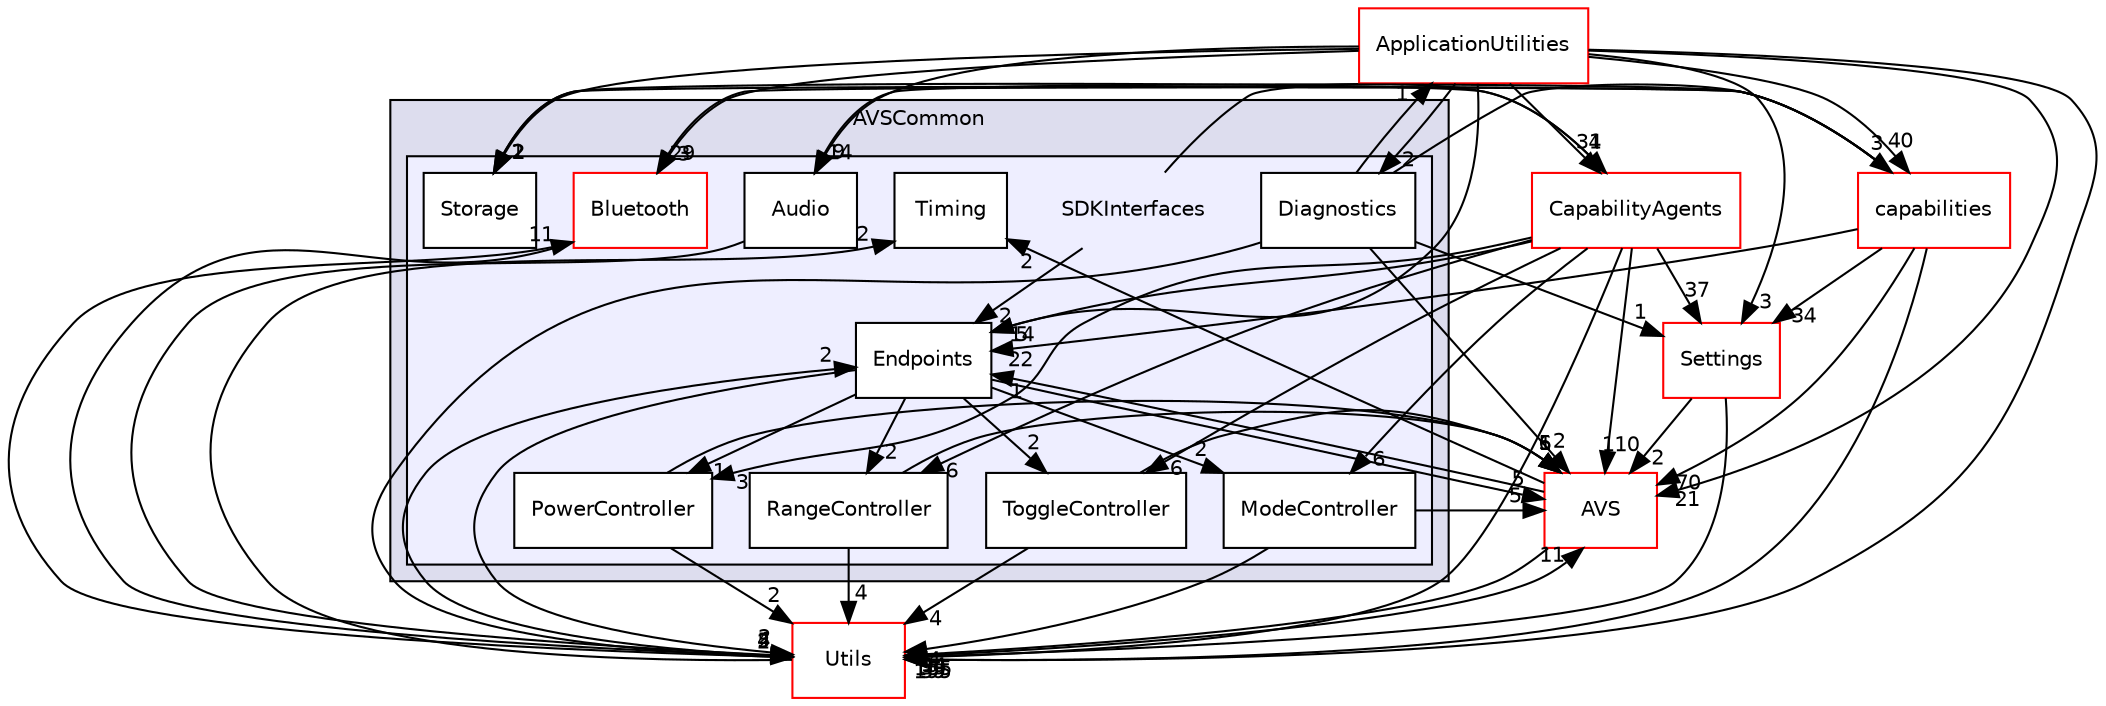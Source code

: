digraph "/workplace/avs-device-sdk/AVSCommon/SDKInterfaces/include/AVSCommon/SDKInterfaces" {
  compound=true
  node [ fontsize="10", fontname="Helvetica"];
  edge [ labelfontsize="10", labelfontname="Helvetica"];
  subgraph clusterdir_5021e1325decff0a465f80b9ba997f55 {
    graph [ bgcolor="#ddddee", pencolor="black", label="AVSCommon" fontname="Helvetica", fontsize="10", URL="dir_5021e1325decff0a465f80b9ba997f55.html"]
  subgraph clusterdir_304e5c5f242f015339c8e1473ae913b8 {
    graph [ bgcolor="#eeeeff", pencolor="black", label="" URL="dir_304e5c5f242f015339c8e1473ae913b8.html"];
    dir_304e5c5f242f015339c8e1473ae913b8 [shape=plaintext label="SDKInterfaces"];
    dir_14dc454c65c959153e71a0c89341b1c0 [shape=box label="Audio" color="black" fillcolor="white" style="filled" URL="dir_14dc454c65c959153e71a0c89341b1c0.html"];
    dir_462e612fa0184ceceefcdcbebe6a7811 [shape=box label="Bluetooth" color="red" fillcolor="white" style="filled" URL="dir_462e612fa0184ceceefcdcbebe6a7811.html"];
    dir_7f23aea2edb40f05731326ef1ba56735 [shape=box label="Diagnostics" color="black" fillcolor="white" style="filled" URL="dir_7f23aea2edb40f05731326ef1ba56735.html"];
    dir_07a931d9c312a53bfef4a5e4776cec11 [shape=box label="Endpoints" color="black" fillcolor="white" style="filled" URL="dir_07a931d9c312a53bfef4a5e4776cec11.html"];
    dir_6d350a2bf477bf2dbec6d11fdfbd459f [shape=box label="ModeController" color="black" fillcolor="white" style="filled" URL="dir_6d350a2bf477bf2dbec6d11fdfbd459f.html"];
    dir_45ef3e19a9311bc86a75db9bbd7c3afe [shape=box label="PowerController" color="black" fillcolor="white" style="filled" URL="dir_45ef3e19a9311bc86a75db9bbd7c3afe.html"];
    dir_c7cd8847209d6179aa7c0a0e45162700 [shape=box label="RangeController" color="black" fillcolor="white" style="filled" URL="dir_c7cd8847209d6179aa7c0a0e45162700.html"];
    dir_8d505cd0becb9581d30286b41b942598 [shape=box label="Storage" color="black" fillcolor="white" style="filled" URL="dir_8d505cd0becb9581d30286b41b942598.html"];
    dir_8b472446daf2a91000c3c2b682401be7 [shape=box label="Timing" color="black" fillcolor="white" style="filled" URL="dir_8b472446daf2a91000c3c2b682401be7.html"];
    dir_5db69fb232d9a903085243ee95c37f2c [shape=box label="ToggleController" color="black" fillcolor="white" style="filled" URL="dir_5db69fb232d9a903085243ee95c37f2c.html"];
  }
  }
  dir_748b5abbb33df61eda67007924a1a0cb [shape=box label="ApplicationUtilities" fillcolor="white" style="filled" color="red" URL="dir_748b5abbb33df61eda67007924a1a0cb.html"];
  dir_7cf910bd1d7603f12ef47ff650cec893 [shape=box label="CapabilityAgents" fillcolor="white" style="filled" color="red" URL="dir_7cf910bd1d7603f12ef47ff650cec893.html"];
  dir_80711c2a226d5fced33fce22558d3784 [shape=box label="AVS" fillcolor="white" style="filled" color="red" URL="dir_80711c2a226d5fced33fce22558d3784.html"];
  dir_49dd3d9ac5586189aa170bac46425b9c [shape=box label="Utils" fillcolor="white" style="filled" color="red" URL="dir_49dd3d9ac5586189aa170bac46425b9c.html"];
  dir_8ae0dd75af039a94f4269584fb8eef13 [shape=box label="Settings" fillcolor="white" style="filled" color="red" URL="dir_8ae0dd75af039a94f4269584fb8eef13.html"];
  dir_55f1e16e469d547c636a522dac21b8a1 [shape=box label="capabilities" fillcolor="white" style="filled" color="red" URL="dir_55f1e16e469d547c636a522dac21b8a1.html"];
  dir_748b5abbb33df61eda67007924a1a0cb->dir_14dc454c65c959153e71a0c89341b1c0 [headlabel="14", labeldistance=1.5 headhref="dir_000097_000142.html"];
  dir_748b5abbb33df61eda67007924a1a0cb->dir_7cf910bd1d7603f12ef47ff650cec893 [headlabel="34", labeldistance=1.5 headhref="dir_000097_000328.html"];
  dir_748b5abbb33df61eda67007924a1a0cb->dir_462e612fa0184ceceefcdcbebe6a7811 [headlabel="3", labeldistance=1.5 headhref="dir_000097_000160.html"];
  dir_748b5abbb33df61eda67007924a1a0cb->dir_80711c2a226d5fced33fce22558d3784 [headlabel="21", labeldistance=1.5 headhref="dir_000097_000127.html"];
  dir_748b5abbb33df61eda67007924a1a0cb->dir_8d505cd0becb9581d30286b41b942598 [headlabel="2", labeldistance=1.5 headhref="dir_000097_000167.html"];
  dir_748b5abbb33df61eda67007924a1a0cb->dir_49dd3d9ac5586189aa170bac46425b9c [headlabel="39", labeldistance=1.5 headhref="dir_000097_000151.html"];
  dir_748b5abbb33df61eda67007924a1a0cb->dir_8ae0dd75af039a94f4269584fb8eef13 [headlabel="3", labeldistance=1.5 headhref="dir_000097_000539.html"];
  dir_748b5abbb33df61eda67007924a1a0cb->dir_07a931d9c312a53bfef4a5e4776cec11 [headlabel="5", labeldistance=1.5 headhref="dir_000097_000163.html"];
  dir_748b5abbb33df61eda67007924a1a0cb->dir_55f1e16e469d547c636a522dac21b8a1 [headlabel="40", labeldistance=1.5 headhref="dir_000097_000133.html"];
  dir_748b5abbb33df61eda67007924a1a0cb->dir_7f23aea2edb40f05731326ef1ba56735 [headlabel="2", labeldistance=1.5 headhref="dir_000097_000162.html"];
  dir_14dc454c65c959153e71a0c89341b1c0->dir_49dd3d9ac5586189aa170bac46425b9c [headlabel="4", labeldistance=1.5 headhref="dir_000142_000151.html"];
  dir_7cf910bd1d7603f12ef47ff650cec893->dir_45ef3e19a9311bc86a75db9bbd7c3afe [headlabel="3", labeldistance=1.5 headhref="dir_000328_000165.html"];
  dir_7cf910bd1d7603f12ef47ff650cec893->dir_80711c2a226d5fced33fce22558d3784 [headlabel="110", labeldistance=1.5 headhref="dir_000328_000127.html"];
  dir_7cf910bd1d7603f12ef47ff650cec893->dir_8d505cd0becb9581d30286b41b942598 [headlabel="1", labeldistance=1.5 headhref="dir_000328_000167.html"];
  dir_7cf910bd1d7603f12ef47ff650cec893->dir_6d350a2bf477bf2dbec6d11fdfbd459f [headlabel="6", labeldistance=1.5 headhref="dir_000328_000164.html"];
  dir_7cf910bd1d7603f12ef47ff650cec893->dir_c7cd8847209d6179aa7c0a0e45162700 [headlabel="6", labeldistance=1.5 headhref="dir_000328_000166.html"];
  dir_7cf910bd1d7603f12ef47ff650cec893->dir_49dd3d9ac5586189aa170bac46425b9c [headlabel="155", labeldistance=1.5 headhref="dir_000328_000151.html"];
  dir_7cf910bd1d7603f12ef47ff650cec893->dir_8ae0dd75af039a94f4269584fb8eef13 [headlabel="37", labeldistance=1.5 headhref="dir_000328_000539.html"];
  dir_7cf910bd1d7603f12ef47ff650cec893->dir_07a931d9c312a53bfef4a5e4776cec11 [headlabel="14", labeldistance=1.5 headhref="dir_000328_000163.html"];
  dir_7cf910bd1d7603f12ef47ff650cec893->dir_5db69fb232d9a903085243ee95c37f2c [headlabel="6", labeldistance=1.5 headhref="dir_000328_000169.html"];
  dir_45ef3e19a9311bc86a75db9bbd7c3afe->dir_80711c2a226d5fced33fce22558d3784 [headlabel="1", labeldistance=1.5 headhref="dir_000165_000127.html"];
  dir_45ef3e19a9311bc86a75db9bbd7c3afe->dir_49dd3d9ac5586189aa170bac46425b9c [headlabel="2", labeldistance=1.5 headhref="dir_000165_000151.html"];
  dir_304e5c5f242f015339c8e1473ae913b8->dir_7cf910bd1d7603f12ef47ff650cec893 [headlabel="1", labeldistance=1.5 headhref="dir_000141_000328.html"];
  dir_304e5c5f242f015339c8e1473ae913b8->dir_07a931d9c312a53bfef4a5e4776cec11 [headlabel="2", labeldistance=1.5 headhref="dir_000141_000163.html"];
  dir_462e612fa0184ceceefcdcbebe6a7811->dir_49dd3d9ac5586189aa170bac46425b9c [headlabel="5", labeldistance=1.5 headhref="dir_000160_000151.html"];
  dir_80711c2a226d5fced33fce22558d3784->dir_8b472446daf2a91000c3c2b682401be7 [headlabel="2", labeldistance=1.5 headhref="dir_000127_000168.html"];
  dir_80711c2a226d5fced33fce22558d3784->dir_49dd3d9ac5586189aa170bac46425b9c [headlabel="94", labeldistance=1.5 headhref="dir_000127_000151.html"];
  dir_80711c2a226d5fced33fce22558d3784->dir_07a931d9c312a53bfef4a5e4776cec11 [headlabel="1", labeldistance=1.5 headhref="dir_000127_000163.html"];
  dir_6d350a2bf477bf2dbec6d11fdfbd459f->dir_80711c2a226d5fced33fce22558d3784 [headlabel="5", labeldistance=1.5 headhref="dir_000164_000127.html"];
  dir_6d350a2bf477bf2dbec6d11fdfbd459f->dir_49dd3d9ac5586189aa170bac46425b9c [headlabel="4", labeldistance=1.5 headhref="dir_000164_000151.html"];
  dir_c7cd8847209d6179aa7c0a0e45162700->dir_80711c2a226d5fced33fce22558d3784 [headlabel="6", labeldistance=1.5 headhref="dir_000166_000127.html"];
  dir_c7cd8847209d6179aa7c0a0e45162700->dir_49dd3d9ac5586189aa170bac46425b9c [headlabel="4", labeldistance=1.5 headhref="dir_000166_000151.html"];
  dir_49dd3d9ac5586189aa170bac46425b9c->dir_462e612fa0184ceceefcdcbebe6a7811 [headlabel="11", labeldistance=1.5 headhref="dir_000151_000160.html"];
  dir_49dd3d9ac5586189aa170bac46425b9c->dir_80711c2a226d5fced33fce22558d3784 [headlabel="11", labeldistance=1.5 headhref="dir_000151_000127.html"];
  dir_49dd3d9ac5586189aa170bac46425b9c->dir_8b472446daf2a91000c3c2b682401be7 [headlabel="2", labeldistance=1.5 headhref="dir_000151_000168.html"];
  dir_49dd3d9ac5586189aa170bac46425b9c->dir_07a931d9c312a53bfef4a5e4776cec11 [headlabel="2", labeldistance=1.5 headhref="dir_000151_000163.html"];
  dir_8ae0dd75af039a94f4269584fb8eef13->dir_80711c2a226d5fced33fce22558d3784 [headlabel="2", labeldistance=1.5 headhref="dir_000539_000127.html"];
  dir_8ae0dd75af039a94f4269584fb8eef13->dir_49dd3d9ac5586189aa170bac46425b9c [headlabel="39", labeldistance=1.5 headhref="dir_000539_000151.html"];
  dir_07a931d9c312a53bfef4a5e4776cec11->dir_45ef3e19a9311bc86a75db9bbd7c3afe [headlabel="1", labeldistance=1.5 headhref="dir_000163_000165.html"];
  dir_07a931d9c312a53bfef4a5e4776cec11->dir_80711c2a226d5fced33fce22558d3784 [headlabel="5", labeldistance=1.5 headhref="dir_000163_000127.html"];
  dir_07a931d9c312a53bfef4a5e4776cec11->dir_6d350a2bf477bf2dbec6d11fdfbd459f [headlabel="2", labeldistance=1.5 headhref="dir_000163_000164.html"];
  dir_07a931d9c312a53bfef4a5e4776cec11->dir_c7cd8847209d6179aa7c0a0e45162700 [headlabel="2", labeldistance=1.5 headhref="dir_000163_000166.html"];
  dir_07a931d9c312a53bfef4a5e4776cec11->dir_49dd3d9ac5586189aa170bac46425b9c [headlabel="2", labeldistance=1.5 headhref="dir_000163_000151.html"];
  dir_07a931d9c312a53bfef4a5e4776cec11->dir_5db69fb232d9a903085243ee95c37f2c [headlabel="2", labeldistance=1.5 headhref="dir_000163_000169.html"];
  dir_5db69fb232d9a903085243ee95c37f2c->dir_80711c2a226d5fced33fce22558d3784 [headlabel="5", labeldistance=1.5 headhref="dir_000169_000127.html"];
  dir_5db69fb232d9a903085243ee95c37f2c->dir_49dd3d9ac5586189aa170bac46425b9c [headlabel="4", labeldistance=1.5 headhref="dir_000169_000151.html"];
  dir_55f1e16e469d547c636a522dac21b8a1->dir_14dc454c65c959153e71a0c89341b1c0 [headlabel="9", labeldistance=1.5 headhref="dir_000133_000142.html"];
  dir_55f1e16e469d547c636a522dac21b8a1->dir_462e612fa0184ceceefcdcbebe6a7811 [headlabel="29", labeldistance=1.5 headhref="dir_000133_000160.html"];
  dir_55f1e16e469d547c636a522dac21b8a1->dir_80711c2a226d5fced33fce22558d3784 [headlabel="70", labeldistance=1.5 headhref="dir_000133_000127.html"];
  dir_55f1e16e469d547c636a522dac21b8a1->dir_8d505cd0becb9581d30286b41b942598 [headlabel="2", labeldistance=1.5 headhref="dir_000133_000167.html"];
  dir_55f1e16e469d547c636a522dac21b8a1->dir_49dd3d9ac5586189aa170bac46425b9c [headlabel="195", labeldistance=1.5 headhref="dir_000133_000151.html"];
  dir_55f1e16e469d547c636a522dac21b8a1->dir_8ae0dd75af039a94f4269584fb8eef13 [headlabel="34", labeldistance=1.5 headhref="dir_000133_000539.html"];
  dir_55f1e16e469d547c636a522dac21b8a1->dir_07a931d9c312a53bfef4a5e4776cec11 [headlabel="22", labeldistance=1.5 headhref="dir_000133_000163.html"];
  dir_7f23aea2edb40f05731326ef1ba56735->dir_748b5abbb33df61eda67007924a1a0cb [headlabel="1", labeldistance=1.5 headhref="dir_000162_000097.html"];
  dir_7f23aea2edb40f05731326ef1ba56735->dir_80711c2a226d5fced33fce22558d3784 [headlabel="2", labeldistance=1.5 headhref="dir_000162_000127.html"];
  dir_7f23aea2edb40f05731326ef1ba56735->dir_49dd3d9ac5586189aa170bac46425b9c [headlabel="2", labeldistance=1.5 headhref="dir_000162_000151.html"];
  dir_7f23aea2edb40f05731326ef1ba56735->dir_8ae0dd75af039a94f4269584fb8eef13 [headlabel="1", labeldistance=1.5 headhref="dir_000162_000539.html"];
  dir_7f23aea2edb40f05731326ef1ba56735->dir_55f1e16e469d547c636a522dac21b8a1 [headlabel="3", labeldistance=1.5 headhref="dir_000162_000133.html"];
}

